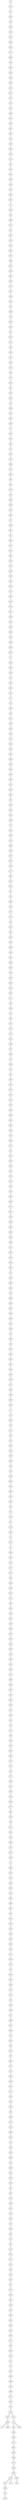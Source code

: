 graph {
n0;
n1;
n2;
n3;
n4;
n5;
n6;
n7;
n8;
n9;
n10;
n11;
n12;
n13;
n14;
n15;
n16;
n17;
n18;
n19;
n20;
n21;
n22;
n23;
n24;
n25;
n26;
n27;
n28;
n29;
n30;
n31;
n32;
n33;
n34;
n35;
n36;
n37;
n38;
n39;
n40;
n41;
n42;
n43;
n44;
n45;
n46;
n47;
n48;
n49;
n50;
n51;
n52;
n53;
n54;
n55;
n56;
n57;
n58;
n59;
n60;
n61;
n62;
n63;
n64;
n65;
n66;
n67;
n68;
n69;
n70;
n71;
n72;
n73;
n74;
n75;
n76;
n77;
n78;
n79;
n80;
n81;
n82;
n83;
n84;
n85;
n86;
n87;
n88;
n89;
n90;
n91;
n92;
n93;
n94;
n95;
n96;
n97;
n98;
n99;
n100;
n101;
n102;
n103;
n104;
n105;
n106;
n107;
n108;
n109;
n110;
n111;
n112;
n113;
n114;
n115;
n116;
n117;
n118;
n119;
n120;
n121;
n122;
n123;
n124;
n125;
n126;
n127;
n128;
n129;
n130;
n131;
n132;
n133;
n134;
n135;
n136;
n137;
n138;
n139;
n140;
n141;
n142;
n143;
n144;
n145;
n146;
n147;
n148;
n149;
n150;
n151;
n152;
n153;
n154;
n155;
n156;
n157;
n158;
n159;
n160;
n161;
n162;
n163;
n164;
n165;
n166;
n167;
n168;
n169;
n170;
n171;
n172;
n173;
n174;
n175;
n176;
n177;
n178;
n179;
n180;
n181;
n182;
n183;
n184;
n185;
n186;
n187;
n188;
n189;
n190;
n191;
n192;
n193;
n194;
n195;
n196;
n197;
n198;
n199;
n200;
n201;
n202;
n203;
n204;
n205;
n206;
n207;
n208;
n209;
n210;
n211;
n212;
n213;
n214;
n215;
n216;
n217;
n218;
n219;
n220;
n221;
n222;
n223;
n224;
n225;
n226;
n227;
n228;
n229;
n230;
n231;
n232;
n233;
n234;
n235;
n236;
n237;
n238;
n239;
n240;
n241;
n242;
n243;
n244;
n245;
n246;
n247;
n248;
n249;
n250;
n251;
n252;
n253;
n254;
n255;
n256;
n257;
n258;
n259;
n260;
n261;
n262;
n263;
n264;
n265;
n266;
n267;
n268;
n269;
n270;
n271;
n272;
n273;
n274;
n275;
n276;
n277;
n278;
n279;
n280;
n281;
n282;
n283;
n284;
n285;
n286;
n287;
n288;
n289;
n290;
n291;
n292;
n293;
n294;
n295;
n296;
n297;
n298;
n299;
n300;
n301;
n302;
n303;
n304;
n305;
n306;
n307;
n308;
n309;
n310;
n311;
n312;
n313;
n314;
n315;
n316;
n317;
n318;
n319;
n320;
n321;
n322;
n323;
n324;
n325;
n326;
n327;
n328;
n329;
n330;
n331;
n332;
n333;
n334;
n335;
n336;
n337;
n338;
n339;
n340;
n341;
n342;
n343;
n344;
n345;
n346;
n347;
n348;
n349;
n350;
n351;
n352;
n353;
n354;
n355;
n356;
n357;
n358;
n359;
n360;
n361;
n362;
n363;
n364;
n365;
n366;
n367;
n368;
n369;
n370;
n371;
n372;
n373;
n374;
n375;
n376;
n377;
n378;
n379;
n380;
n381;
n382;
n383;
n384;
n385;
n386;
n387;
n388;
n389;
n390;
n391;
n392;
n393;
n394;
n395;
n396;
n397;
n398;
n399;
n400;
n401;
n402;
n403;
n404;
n405;
n406;
n407;
n408;
n409;
n410;
n411;
n412;
n413;
n414;
n415;
n416;
n417;
n418;
n419;
n420;
n421;
n422;
n423;
n424;
n425;
n426;
n427;
n428;
n429;
n430;
n431;
n432;
n433;
n434;
n435;
n436;
n437;
n438;
n439;
n440;
n441;
n442;
n443;
n444;
n445;
n446;
n447;
n448;
n449;
n450;
n451;
n452;
n453;
n454;
n455;
n456;
n457;
n458;
n459;
n460;
n461;
n462;
n463;
n464;
n465;
n466;
n467;
n468;
n469;
n470;
n471;
n472;
n473;
n474;
n475;
n476;
n477;
n478;
n479;
n480;
n481;
n482;
n483;
n484;
n485;
n486;
n487;
n488;
n489;
n490;
n491;
n492;
n493;
n494;
n495;
n496;
n497;
n498;
n499;
n0 -- n316;
n1 -- n490;
n1 -- n270;
n2 -- n25;
n2 -- n446;
n3 -- n426;
n3 -- n391;
n4 -- n444;
n4 -- n160;
n5 -- n264;
n5 -- n416;
n6 -- n196;
n7 -- n158;
n7 -- n359;
n8 -- n252;
n8 -- n270;
n9 -- n162;
n9 -- n91;
n10 -- n420;
n10 -- n488;
n11 -- n367;
n11 -- n316;
n12 -- n311;
n12 -- n231;
n12 -- n85;
n13 -- n106;
n13 -- n44;
n14 -- n340;
n14 -- n66;
n15 -- n129;
n15 -- n49;
n16 -- n92;
n16 -- n88;
n17 -- n451;
n17 -- n79;
n18 -- n279;
n18 -- n367;
n19 -- n216;
n19 -- n71;
n20 -- n106;
n20 -- n296;
n21 -- n437;
n21 -- n138;
n22 -- n301;
n22 -- n486;
n23 -- n33;
n23 -- n154;
n24 -- n220;
n24 -- n393;
n25 -- n2;
n25 -- n195;
n26 -- n41;
n26 -- n145;
n27 -- n289;
n27 -- n489;
n28 -- n221;
n28 -- n280;
n29 -- n136;
n29 -- n46;
n30 -- n165;
n30 -- n272;
n31 -- n266;
n31 -- n90;
n32 -- n434;
n32 -- n335;
n33 -- n111;
n33 -- n23;
n34 -- n176;
n34 -- n271;
n35 -- n450;
n35 -- n73;
n36 -- n398;
n36 -- n443;
n37 -- n463;
n37 -- n282;
n38 -- n269;
n38 -- n60;
n39 -- n366;
n39 -- n156;
n40 -- n167;
n40 -- n183;
n41 -- n26;
n41 -- n197;
n42 -- n178;
n42 -- n291;
n43 -- n111;
n43 -- n195;
n44 -- n13;
n44 -- n293;
n45 -- n356;
n45 -- n286;
n46 -- n445;
n46 -- n29;
n47 -- n320;
n47 -- n207;
n48 -- n169;
n48 -- n132;
n49 -- n15;
n49 -- n355;
n50 -- n107;
n50 -- n306;
n51 -- n226;
n51 -- n145;
n52 -- n414;
n52 -- n242;
n53 -- n438;
n53 -- n486;
n54 -- n455;
n55 -- n409;
n55 -- n349;
n56 -- n388;
n56 -- n426;
n57 -- n487;
n57 -- n494;
n58 -- n354;
n58 -- n400;
n59 -- n147;
n59 -- n75;
n60 -- n38;
n60 -- n262;
n61 -- n77;
n61 -- n224;
n62 -- n167;
n62 -- n170;
n63 -- n202;
n63 -- n261;
n64 -- n479;
n64 -- n441;
n65 -- n302;
n65 -- n345;
n66 -- n14;
n66 -- n157;
n67 -- n341;
n67 -- n163;
n68 -- n203;
n68 -- n108;
n69 -- n161;
n69 -- n217;
n70 -- n234;
n70 -- n286;
n71 -- n19;
n71 -- n425;
n72 -- n344;
n72 -- n168;
n73 -- n35;
n73 -- n172;
n74 -- n248;
n74 -- n366;
n75 -- n59;
n75 -- n163;
n76 -- n305;
n76 -- n318;
n77 -- n141;
n77 -- n61;
n78 -- n189;
n78 -- n452;
n79 -- n17;
n79 -- n306;
n80 -- n161;
n80 -- n227;
n81 -- n371;
n81 -- n457;
n82 -- n175;
n82 -- n218;
n83 -- n262;
n83 -- n346;
n84 -- n135;
n84 -- n458;
n85 -- n12;
n85 -- n199;
n86 -- n378;
n86 -- n255;
n87 -- n214;
n87 -- n381;
n88 -- n189;
n88 -- n16;
n89 -- n418;
n89 -- n185;
n90 -- n31;
n90 -- n249;
n91 -- n406;
n91 -- n9;
n92 -- n118;
n92 -- n16;
n93 -- n177;
n93 -- n340;
n94 -- n143;
n94 -- n172;
n95 -- n214;
n95 -- n420;
n96 -- n137;
n96 -- n419;
n97 -- n186;
n97 -- n296;
n98 -- n477;
n98 -- n364;
n99 -- n351;
n99 -- n212;
n100 -- n181;
n100 -- n188;
n101 -- n454;
n101 -- n146;
n102 -- n279;
n102 -- n120;
n103 -- n290;
n103 -- n250;
n104 -- n304;
n104 -- n480;
n105 -- n121;
n105 -- n256;
n106 -- n13;
n106 -- n20;
n107 -- n50;
n107 -- n319;
n108 -- n68;
n108 -- n155;
n109 -- n228;
n109 -- n435;
n110 -- n482;
n110 -- n203;
n111 -- n33;
n111 -- n43;
n112 -- n332;
n112 -- n215;
n113 -- n248;
n113 -- n295;
n114 -- n243;
n114 -- n134;
n115 -- n241;
n115 -- n310;
n116 -- n312;
n116 -- n457;
n117 -- n265;
n117 -- n481;
n118 -- n92;
n118 -- n424;
n119 -- n382;
n119 -- n357;
n120 -- n230;
n120 -- n102;
n121 -- n315;
n121 -- n105;
n122 -- n329;
n122 -- n402;
n123 -- n225;
n123 -- n454;
n124 -- n496;
n124 -- n308;
n125 -- n423;
n125 -- n483;
n126 -- n427;
n126 -- n249;
n127 -- n389;
n127 -- n280;
n128 -- n336;
n128 -- n392;
n129 -- n15;
n129 -- n287;
n130 -- n361;
n130 -- n178;
n131 -- n139;
n131 -- n418;
n132 -- n48;
n132 -- n417;
n133 -- n370;
n133 -- n421;
n134 -- n323;
n134 -- n114;
n135 -- n211;
n135 -- n84;
n136 -- n308;
n136 -- n29;
n137 -- n473;
n137 -- n96;
n138 -- n440;
n138 -- n21;
n139 -- n430;
n139 -- n131;
n140 -- n439;
n140 -- n292;
n141 -- n180;
n141 -- n77;
n142 -- n386;
n142 -- n324;
n143 -- n492;
n143 -- n94;
n144 -- n206;
n144 -- n307;
n145 -- n26;
n145 -- n51;
n146 -- n149;
n146 -- n101;
n147 -- n59;
n147 -- n412;
n148 -- n298;
n148 -- n397;
n149 -- n414;
n149 -- n146;
n150 -- n290;
n150 -- n456;
n151 -- n349;
n151 -- n376;
n152 -- n448;
n152 -- n399;
n153 -- n395;
n153 -- n263;
n154 -- n428;
n154 -- n23;
n155 -- n179;
n155 -- n108;
n156 -- n362;
n156 -- n39;
n157 -- n66;
n157 -- n215;
n158 -- n355;
n158 -- n7;
n159 -- n247;
n159 -- n435;
n160 -- n4;
n160 -- n276;
n161 -- n80;
n161 -- n69;
n162 -- n351;
n162 -- n9;
n163 -- n67;
n163 -- n75;
n164 -- n344;
n164 -- n210;
n165 -- n289;
n165 -- n30;
n166 -- n499;
n166 -- n408;
n167 -- n40;
n167 -- n62;
n168 -- n193;
n168 -- n72;
n169 -- n198;
n169 -- n48;
n170 -- n337;
n170 -- n62;
n171 -- n356;
n172 -- n73;
n172 -- n94;
n173 -- n292;
n173 -- n334;
n174 -- n237;
n174 -- n482;
n175 -- n328;
n175 -- n82;
n176 -- n352;
n176 -- n34;
n177 -- n93;
n177 -- n307;
n178 -- n130;
n178 -- n42;
n179 -- n363;
n179 -- n155;
n180 -- n141;
n180 -- n396;
n181 -- n309;
n181 -- n100;
n182 -- n342;
n182 -- n474;
n183 -- n40;
n183 -- n365;
n184 -- n263;
n184 -- n480;
n185 -- n251;
n185 -- n89;
n186 -- n332;
n186 -- n97;
n187 -- n489;
n187 -- n488;
n188 -- n331;
n188 -- n100;
n189 -- n78;
n189 -- n88;
n190 -- n368;
n190 -- n462;
n191 -- n194;
n191 -- n484;
n192 -- n396;
n192 -- n389;
n193 -- n168;
n193 -- n495;
n194 -- n191;
n194 -- n460;
n195 -- n25;
n195 -- n43;
n196 -- n6;
n196 -- n294;
n196 -- n493;
n197 -- n442;
n197 -- n41;
n198 -- n169;
n198 -- n473;
n199 -- n265;
n199 -- n85;
n200 -- n383;
n200 -- n328;
n201 -- n430;
n201 -- n415;
n202 -- n63;
n202 -- n321;
n203 -- n110;
n203 -- n68;
n204 -- n492;
n204 -- n205;
n205 -- n352;
n205 -- n204;
n206 -- n144;
n206 -- n429;
n207 -- n47;
n207 -- n261;
n208 -- n257;
n208 -- n391;
n209 -- n368;
n209 -- n310;
n210 -- n164;
n210 -- n369;
n211 -- n135;
n211 -- n424;
n212 -- n464;
n212 -- n99;
n213 -- n241;
n213 -- n387;
n214 -- n95;
n214 -- n87;
n215 -- n157;
n215 -- n112;
n216 -- n409;
n216 -- n19;
n217 -- n423;
n217 -- n69;
n218 -- n458;
n218 -- n82;
n219 -- n380;
n219 -- n282;
n220 -- n24;
n220 -- n341;
n221 -- n311;
n221 -- n28;
n221 -- n294;
n222 -- n379;
n222 -- n342;
n223 -- n383;
n223 -- n466;
n224 -- n61;
n224 -- n364;
n225 -- n478;
n225 -- n123;
n226 -- n252;
n226 -- n51;
n227 -- n439;
n227 -- n80;
n228 -- n232;
n228 -- n109;
n229 -- n354;
n229 -- n256;
n230 -- n347;
n230 -- n120;
n231 -- n12;
n232 -- n228;
n232 -- n253;
n233 -- n317;
n233 -- n259;
n234 -- n70;
n235 -- n490;
n235 -- n373;
n236 -- n447;
n236 -- n301;
n237 -- n174;
n237 -- n268;
n238 -- n497;
n238 -- n255;
n239 -- n318;
n239 -- n247;
n240 -- n244;
n240 -- n303;
n241 -- n115;
n241 -- n213;
n242 -- n448;
n242 -- n52;
n243 -- n325;
n243 -- n114;
n244 -- n429;
n244 -- n240;
n245 -- n427;
n245 -- n452;
n246 -- n385;
n246 -- n314;
n247 -- n159;
n247 -- n239;
n248 -- n74;
n248 -- n113;
n249 -- n126;
n249 -- n90;
n250 -- n103;
n250 -- n299;
n251 -- n494;
n251 -- n185;
n252 -- n226;
n252 -- n8;
n253 -- n232;
n253 -- n479;
n254 -- n411;
n254 -- n302;
n255 -- n86;
n255 -- n238;
n256 -- n229;
n256 -- n105;
n257 -- n208;
n257 -- n333;
n258 -- n369;
n258 -- n432;
n259 -- n233;
n259 -- n405;
n260 -- n461;
n260 -- n348;
n261 -- n207;
n261 -- n63;
n262 -- n83;
n262 -- n60;
n263 -- n153;
n263 -- n184;
n264 -- n440;
n264 -- n5;
n265 -- n199;
n265 -- n117;
n266 -- n376;
n266 -- n31;
n267 -- n339;
n267 -- n408;
n268 -- n360;
n268 -- n237;
n269 -- n38;
n269 -- n372;
n270 -- n8;
n270 -- n1;
n271 -- n34;
n271 -- n334;
n272 -- n30;
n272 -- n274;
n273 -- n384;
n273 -- n395;
n274 -- n272;
n274 -- n449;
n275 -- n288;
n275 -- n447;
n276 -- n160;
n276 -- n422;
n277 -- n347;
n277 -- n400;
n278 -- n450;
n278 -- n338;
n279 -- n102;
n279 -- n18;
n280 -- n127;
n280 -- n28;
n281 -- n478;
n281 -- n283;
n282 -- n37;
n282 -- n219;
n283 -- n471;
n283 -- n281;
n284 -- n359;
n284 -- n470;
n285 -- n317;
n285 -- n469;
n286 -- n45;
n286 -- n70;
n287 -- n129;
n287 -- n390;
n288 -- n275;
n288 -- n497;
n289 -- n165;
n289 -- n27;
n290 -- n150;
n290 -- n103;
n291 -- n433;
n291 -- n42;
n292 -- n173;
n292 -- n140;
n293 -- n44;
n293 -- n387;
n294 -- n221;
n294 -- n196;
n295 -- n113;
n295 -- n386;
n296 -- n97;
n296 -- n20;
n297 -- n471;
n297 -- n476;
n298 -- n148;
n298 -- n365;
n299 -- n250;
n299 -- n377;
n300 -- n498;
n300 -- n472;
n301 -- n236;
n301 -- n22;
n302 -- n65;
n302 -- n254;
n303 -- n397;
n303 -- n240;
n304 -- n331;
n304 -- n104;
n305 -- n76;
n305 -- n353;
n306 -- n79;
n306 -- n50;
n307 -- n177;
n307 -- n144;
n308 -- n124;
n308 -- n136;
n309 -- n181;
n309 -- n419;
n310 -- n209;
n310 -- n115;
n311 -- n221;
n311 -- n12;
n312 -- n116;
n312 -- n491;
n313 -- n360;
n313 -- n431;
n314 -- n246;
n314 -- n375;
n315 -- n121;
n315 -- n375;
n316 -- n0;
n316 -- n11;
n317 -- n285;
n317 -- n233;
n318 -- n76;
n318 -- n239;
n319 -- n323;
n319 -- n107;
n320 -- n47;
n320 -- n438;
n321 -- n202;
n321 -- n412;
n322 -- n466;
n322 -- n336;
n323 -- n134;
n323 -- n319;
n324 -- n398;
n324 -- n142;
n325 -- n401;
n325 -- n243;
n326 -- n472;
n326 -- n459;
n327 -- n415;
n327 -- n402;
n328 -- n175;
n328 -- n200;
n329 -- n122;
n329 -- n377;
n330 -- n433;
n330 -- n333;
n331 -- n304;
n331 -- n188;
n332 -- n186;
n332 -- n112;
n333 -- n330;
n333 -- n257;
n334 -- n173;
n334 -- n271;
n335 -- n32;
n335 -- n382;
n336 -- n322;
n336 -- n128;
n337 -- n413;
n337 -- n170;
n338 -- n278;
n338 -- n404;
n339 -- n476;
n339 -- n267;
n340 -- n14;
n340 -- n93;
n341 -- n67;
n341 -- n220;
n342 -- n222;
n342 -- n182;
n343 -- n451;
n343 -- n437;
n344 -- n164;
n344 -- n72;
n345 -- n65;
n345 -- n495;
n346 -- n380;
n346 -- n83;
n347 -- n230;
n347 -- n277;
n348 -- n260;
n348 -- n384;
n349 -- n55;
n349 -- n151;
n350 -- n361;
n350 -- n410;
n351 -- n162;
n351 -- n99;
n352 -- n176;
n352 -- n205;
n353 -- n305;
n353 -- n449;
n354 -- n229;
n354 -- n58;
n355 -- n158;
n355 -- n49;
n356 -- n45;
n356 -- n171;
n356 -- n459;
n357 -- n475;
n357 -- n119;
n358 -- n474;
n358 -- n468;
n359 -- n284;
n359 -- n7;
n360 -- n268;
n360 -- n313;
n361 -- n350;
n361 -- n130;
n362 -- n453;
n362 -- n156;
n363 -- n425;
n363 -- n179;
n364 -- n98;
n364 -- n224;
n365 -- n298;
n365 -- n183;
n366 -- n74;
n366 -- n39;
n367 -- n11;
n367 -- n18;
n368 -- n209;
n368 -- n190;
n369 -- n210;
n369 -- n258;
n370 -- n385;
n370 -- n133;
n371 -- n81;
n371 -- n388;
n372 -- n390;
n372 -- n269;
n373 -- n235;
n373 -- n417;
n374 -- n464;
n374 -- n432;
n375 -- n315;
n375 -- n314;
n376 -- n266;
n376 -- n151;
n377 -- n299;
n377 -- n329;
n378 -- n86;
n378 -- n491;
n379 -- n444;
n379 -- n222;
n380 -- n346;
n380 -- n219;
n381 -- n431;
n381 -- n87;
n382 -- n119;
n382 -- n335;
n383 -- n200;
n383 -- n223;
n384 -- n348;
n384 -- n273;
n385 -- n370;
n385 -- n246;
n386 -- n295;
n386 -- n142;
n387 -- n293;
n387 -- n213;
n388 -- n371;
n388 -- n56;
n389 -- n127;
n389 -- n192;
n390 -- n287;
n390 -- n372;
n391 -- n208;
n391 -- n3;
n392 -- n128;
n392 -- n477;
n393 -- n24;
n393 -- n470;
n394 -- n469;
n394 -- n446;
n395 -- n153;
n395 -- n273;
n396 -- n180;
n396 -- n192;
n397 -- n148;
n397 -- n303;
n398 -- n36;
n398 -- n324;
n399 -- n462;
n399 -- n152;
n400 -- n58;
n400 -- n277;
n401 -- n325;
n401 -- n460;
n402 -- n327;
n402 -- n122;
n403 -- n456;
n403 -- n416;
n404 -- n461;
n404 -- n338;
n405 -- n467;
n405 -- n259;
n406 -- n91;
n406 -- n413;
n407 -- n421;
n407 -- n410;
n408 -- n166;
n408 -- n267;
n409 -- n216;
n409 -- n55;
n410 -- n350;
n410 -- n407;
n411 -- n485;
n411 -- n254;
n412 -- n147;
n412 -- n321;
n413 -- n337;
n413 -- n406;
n414 -- n52;
n414 -- n149;
n415 -- n201;
n415 -- n327;
n416 -- n5;
n416 -- n403;
n417 -- n373;
n417 -- n132;
n418 -- n131;
n418 -- n89;
n419 -- n309;
n419 -- n96;
n420 -- n10;
n420 -- n95;
n421 -- n133;
n421 -- n407;
n422 -- n483;
n422 -- n276;
n423 -- n125;
n423 -- n217;
n424 -- n211;
n424 -- n118;
n425 -- n363;
n425 -- n71;
n426 -- n56;
n426 -- n3;
n427 -- n245;
n427 -- n126;
n428 -- n436;
n428 -- n154;
n429 -- n244;
n429 -- n206;
n430 -- n139;
n430 -- n201;
n431 -- n313;
n431 -- n381;
n432 -- n374;
n432 -- n258;
n433 -- n330;
n433 -- n291;
n434 -- n32;
n434 -- n465;
n435 -- n159;
n435 -- n109;
n436 -- n428;
n436 -- n445;
n437 -- n343;
n437 -- n21;
n438 -- n53;
n438 -- n320;
n439 -- n227;
n439 -- n140;
n440 -- n264;
n440 -- n138;
n441 -- n64;
n441 -- n468;
n442 -- n496;
n442 -- n197;
n443 -- n36;
n443 -- n465;
n444 -- n379;
n444 -- n4;
n445 -- n436;
n445 -- n46;
n446 -- n394;
n446 -- n2;
n447 -- n275;
n447 -- n236;
n448 -- n152;
n448 -- n242;
n449 -- n353;
n449 -- n274;
n450 -- n35;
n450 -- n278;
n451 -- n17;
n451 -- n343;
n452 -- n245;
n452 -- n78;
n453 -- n467;
n453 -- n362;
n454 -- n123;
n454 -- n101;
n455 -- n54;
n455 -- n459;
n456 -- n150;
n456 -- n403;
n457 -- n81;
n457 -- n116;
n458 -- n84;
n458 -- n218;
n459 -- n356;
n459 -- n455;
n459 -- n326;
n460 -- n401;
n460 -- n194;
n461 -- n260;
n461 -- n404;
n462 -- n399;
n462 -- n190;
n463 -- n487;
n463 -- n37;
n464 -- n374;
n464 -- n212;
n465 -- n434;
n465 -- n443;
n466 -- n322;
n466 -- n223;
n467 -- n453;
n467 -- n405;
n468 -- n358;
n468 -- n441;
n469 -- n394;
n469 -- n285;
n470 -- n284;
n470 -- n393;
n471 -- n283;
n471 -- n297;
n472 -- n300;
n472 -- n326;
n473 -- n198;
n473 -- n137;
n474 -- n358;
n474 -- n182;
n475 -- n499;
n475 -- n357;
n476 -- n339;
n476 -- n297;
n477 -- n98;
n477 -- n392;
n478 -- n225;
n478 -- n281;
n479 -- n64;
n479 -- n253;
n480 -- n184;
n480 -- n104;
n481 -- n498;
n481 -- n117;
n482 -- n174;
n482 -- n110;
n483 -- n125;
n483 -- n422;
n484 -- n191;
n484 -- n485;
n485 -- n484;
n485 -- n411;
n486 -- n53;
n486 -- n22;
n487 -- n463;
n487 -- n57;
n488 -- n10;
n488 -- n187;
n489 -- n27;
n489 -- n187;
n490 -- n1;
n490 -- n235;
n491 -- n312;
n491 -- n378;
n492 -- n143;
n492 -- n204;
n493 -- n196;
n494 -- n251;
n494 -- n57;
n495 -- n193;
n495 -- n345;
n496 -- n442;
n496 -- n124;
n497 -- n288;
n497 -- n238;
n498 -- n300;
n498 -- n481;
n499 -- n475;
n499 -- n166;
}
